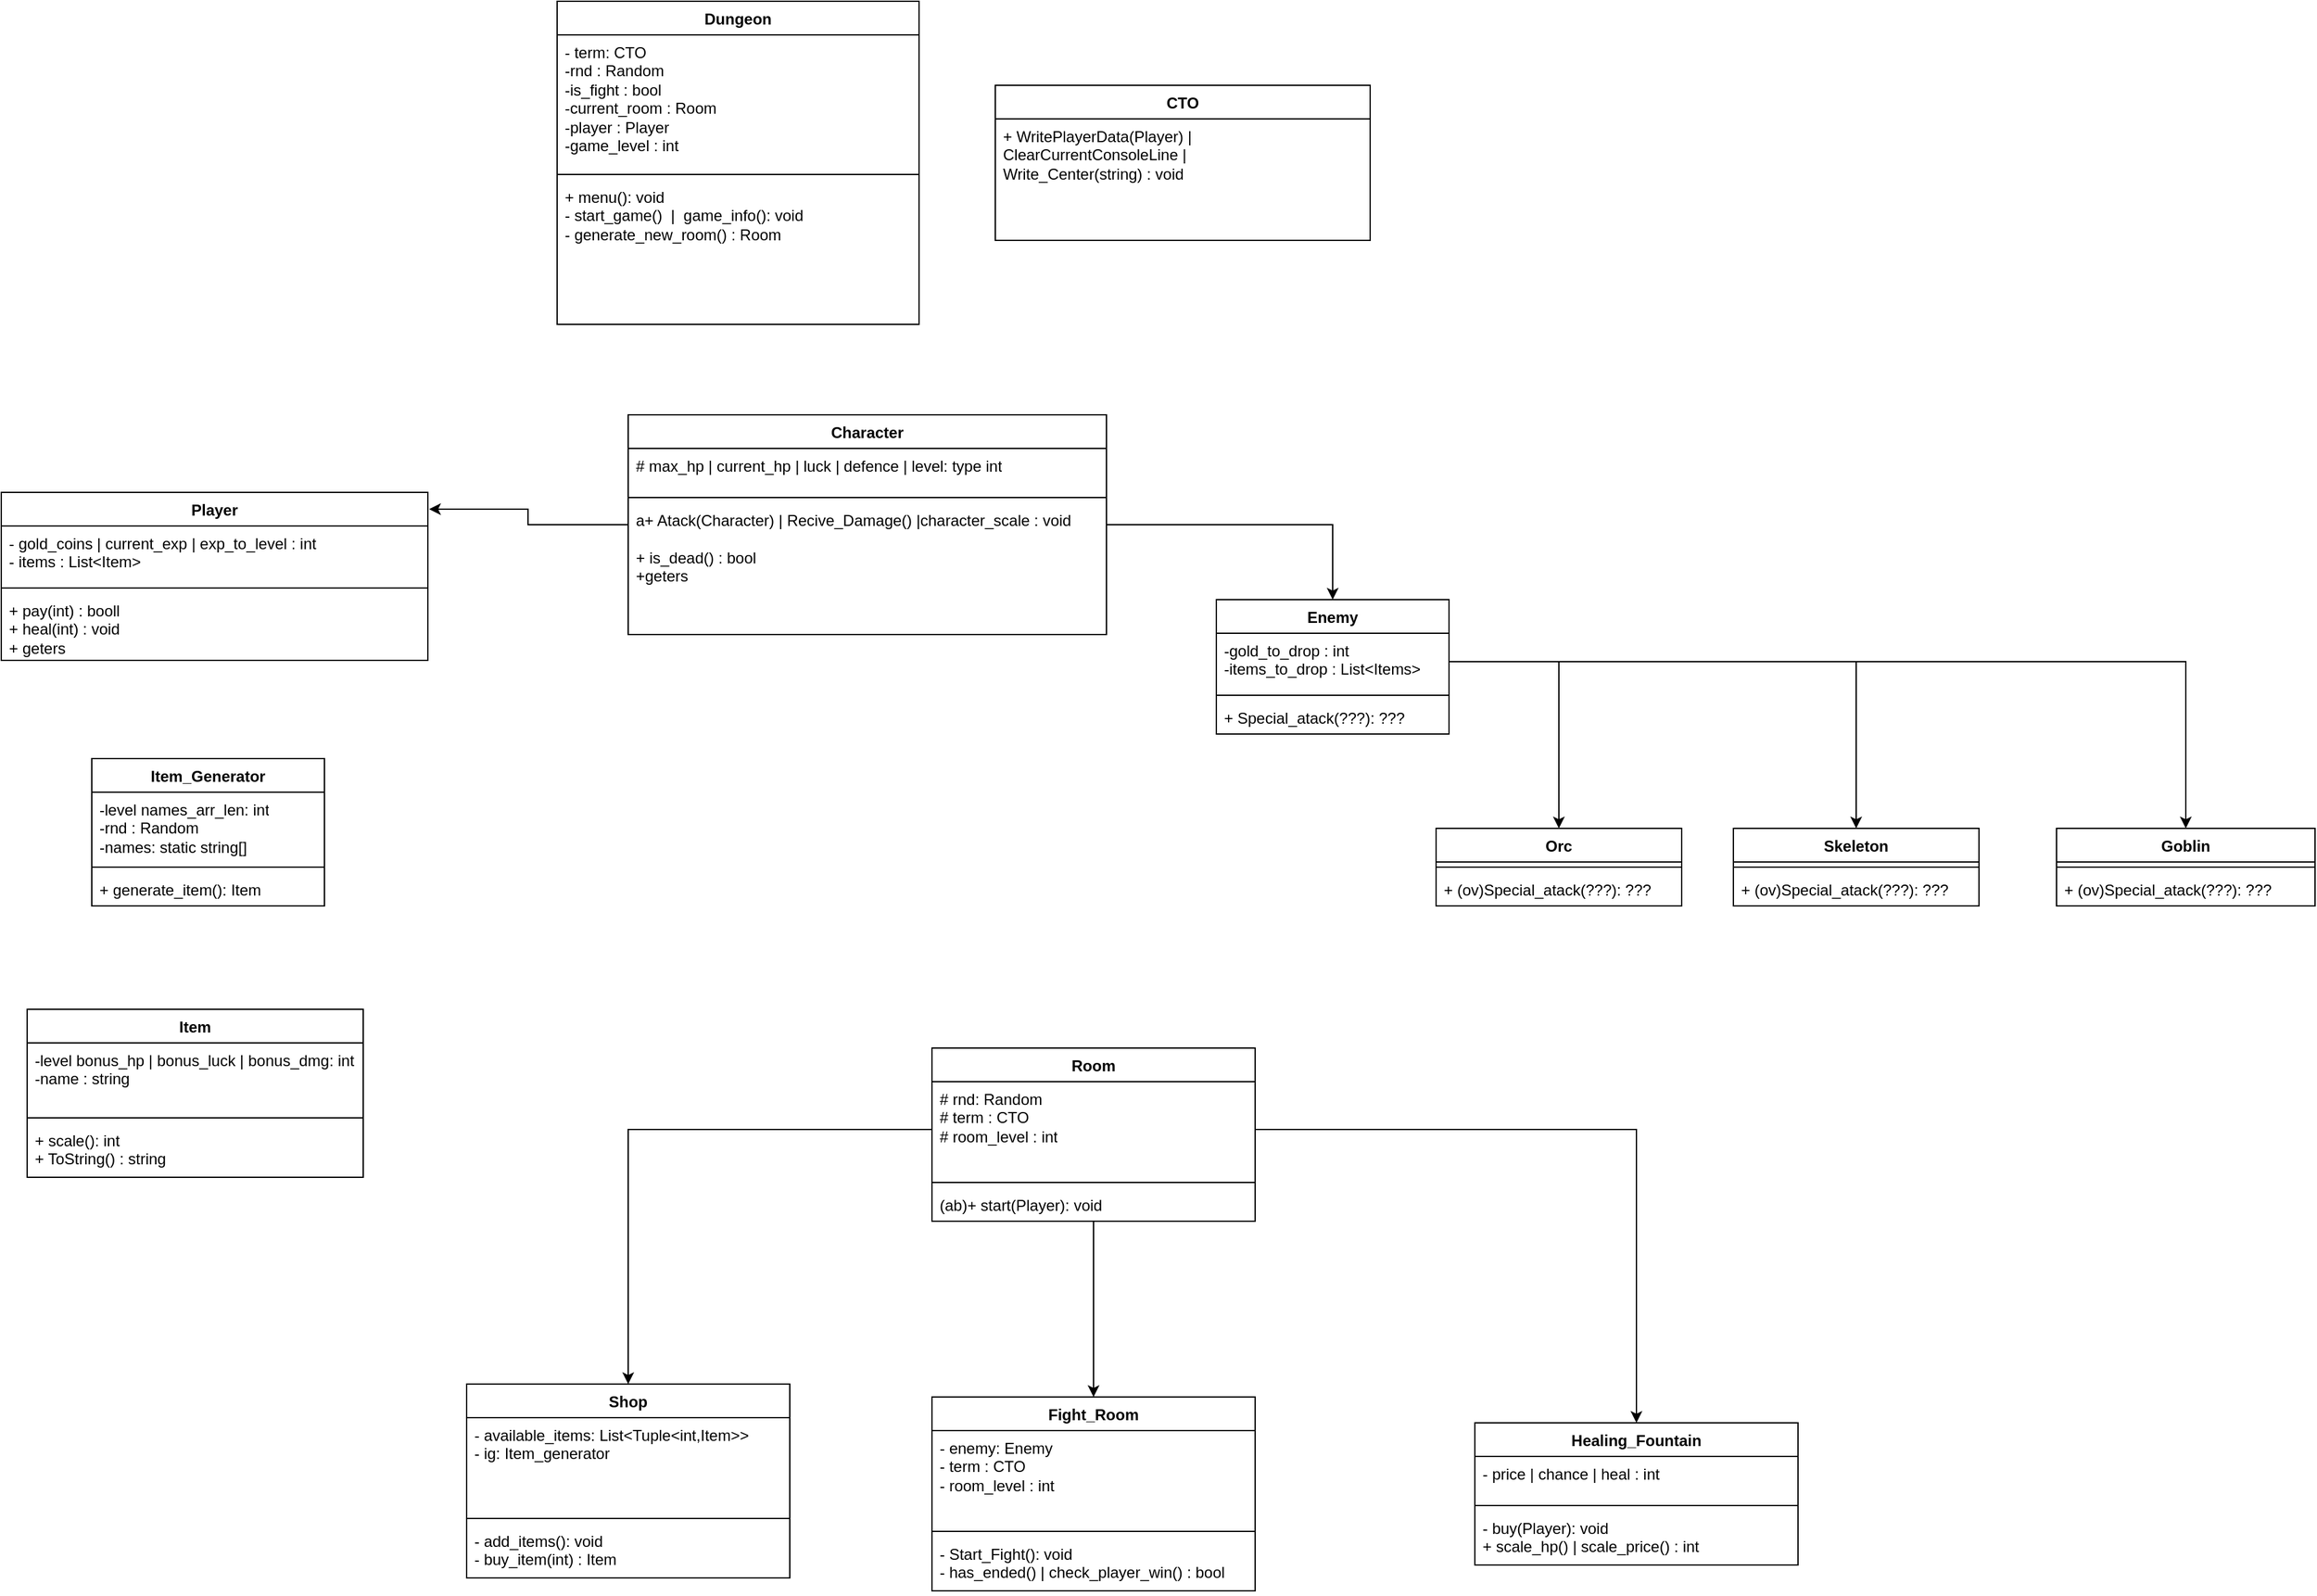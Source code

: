 <mxfile version="21.3.6" type="device">
  <diagram id="C5RBs43oDa-KdzZeNtuy" name="Page-1">
    <mxGraphModel dx="1393" dy="2420" grid="1" gridSize="10" guides="1" tooltips="1" connect="1" arrows="1" fold="1" page="1" pageScale="1" pageWidth="1169" pageHeight="1654" math="0" shadow="0">
      <root>
        <mxCell id="WIyWlLk6GJQsqaUBKTNV-0" />
        <mxCell id="WIyWlLk6GJQsqaUBKTNV-1" parent="WIyWlLk6GJQsqaUBKTNV-0" />
        <mxCell id="ENfSi-1vvhDqw6Chz5cO-7" style="edgeStyle=orthogonalEdgeStyle;rounded=0;orthogonalLoop=1;jettySize=auto;html=1;entryX=1.003;entryY=0.1;entryDx=0;entryDy=0;entryPerimeter=0;" parent="WIyWlLk6GJQsqaUBKTNV-1" source="NArhO5TgIW6fjTQLpZLB-3" target="NArhO5TgIW6fjTQLpZLB-10" edge="1">
          <mxGeometry relative="1" as="geometry" />
        </mxCell>
        <mxCell id="ENfSi-1vvhDqw6Chz5cO-8" style="edgeStyle=orthogonalEdgeStyle;rounded=0;orthogonalLoop=1;jettySize=auto;html=1;entryX=0.5;entryY=0;entryDx=0;entryDy=0;" parent="WIyWlLk6GJQsqaUBKTNV-1" source="NArhO5TgIW6fjTQLpZLB-3" target="ENfSi-1vvhDqw6Chz5cO-2" edge="1">
          <mxGeometry relative="1" as="geometry" />
        </mxCell>
        <mxCell id="NArhO5TgIW6fjTQLpZLB-3" value="Character" style="swimlane;fontStyle=1;align=center;verticalAlign=top;childLayout=stackLayout;horizontal=1;startSize=26;horizontalStack=0;resizeParent=1;resizeParentMax=0;resizeLast=0;collapsible=1;marginBottom=0;whiteSpace=wrap;html=1;" parent="WIyWlLk6GJQsqaUBKTNV-1" vertex="1">
          <mxGeometry x="885" y="-1280" width="370" height="170" as="geometry" />
        </mxCell>
        <mxCell id="NArhO5TgIW6fjTQLpZLB-4" value="# max_hp | current_hp | luck | defence | level: type int" style="text;strokeColor=none;fillColor=none;align=left;verticalAlign=top;spacingLeft=4;spacingRight=4;overflow=hidden;rotatable=0;points=[[0,0.5],[1,0.5]];portConstraint=eastwest;whiteSpace=wrap;html=1;" parent="NArhO5TgIW6fjTQLpZLB-3" vertex="1">
          <mxGeometry y="26" width="370" height="34" as="geometry" />
        </mxCell>
        <mxCell id="NArhO5TgIW6fjTQLpZLB-5" value="" style="line;strokeWidth=1;fillColor=none;align=left;verticalAlign=middle;spacingTop=-1;spacingLeft=3;spacingRight=3;rotatable=0;labelPosition=right;points=[];portConstraint=eastwest;strokeColor=inherit;" parent="NArhO5TgIW6fjTQLpZLB-3" vertex="1">
          <mxGeometry y="60" width="370" height="8" as="geometry" />
        </mxCell>
        <mxCell id="NArhO5TgIW6fjTQLpZLB-6" value="a+ Atack(Character) | Recive_Damage() |character_scale&lt;span style=&quot;background-color: initial;&quot;&gt;&amp;nbsp;&lt;/span&gt;&lt;span style=&quot;background-color: initial;&quot;&gt;: void&lt;br&gt;&lt;/span&gt;&lt;br&gt;&lt;span style=&quot;background-color: initial;&quot;&gt;+ is_dead() : bool&lt;br&gt;+geters&lt;br&gt;&lt;/span&gt;" style="text;strokeColor=none;fillColor=none;align=left;verticalAlign=top;spacingLeft=4;spacingRight=4;overflow=hidden;rotatable=0;points=[[0,0.5],[1,0.5]];portConstraint=eastwest;whiteSpace=wrap;html=1;" parent="NArhO5TgIW6fjTQLpZLB-3" vertex="1">
          <mxGeometry y="68" width="370" height="102" as="geometry" />
        </mxCell>
        <mxCell id="NArhO5TgIW6fjTQLpZLB-10" value="Player" style="swimlane;fontStyle=1;align=center;verticalAlign=top;childLayout=stackLayout;horizontal=1;startSize=26;horizontalStack=0;resizeParent=1;resizeParentMax=0;resizeLast=0;collapsible=1;marginBottom=0;whiteSpace=wrap;html=1;" parent="WIyWlLk6GJQsqaUBKTNV-1" vertex="1">
          <mxGeometry x="400" y="-1220" width="330" height="130" as="geometry" />
        </mxCell>
        <mxCell id="NArhO5TgIW6fjTQLpZLB-11" value="- gold_coins |&amp;nbsp;current_exp |&amp;nbsp;exp_to_level &lt;span style=&quot;background-color: initial;&quot;&gt;: int&lt;br&gt;- items : List&amp;lt;Item&amp;gt;&lt;br&gt;&lt;/span&gt;" style="text;strokeColor=none;fillColor=none;align=left;verticalAlign=top;spacingLeft=4;spacingRight=4;overflow=hidden;rotatable=0;points=[[0,0.5],[1,0.5]];portConstraint=eastwest;whiteSpace=wrap;html=1;" parent="NArhO5TgIW6fjTQLpZLB-10" vertex="1">
          <mxGeometry y="26" width="330" height="44" as="geometry" />
        </mxCell>
        <mxCell id="NArhO5TgIW6fjTQLpZLB-12" value="" style="line;strokeWidth=1;fillColor=none;align=left;verticalAlign=middle;spacingTop=-1;spacingLeft=3;spacingRight=3;rotatable=0;labelPosition=right;points=[];portConstraint=eastwest;strokeColor=inherit;" parent="NArhO5TgIW6fjTQLpZLB-10" vertex="1">
          <mxGeometry y="70" width="330" height="8" as="geometry" />
        </mxCell>
        <mxCell id="NArhO5TgIW6fjTQLpZLB-13" value="+ pay(int) : booll&lt;br&gt;+ heal(int) : void&lt;br&gt;+ geters" style="text;strokeColor=none;fillColor=none;align=left;verticalAlign=top;spacingLeft=4;spacingRight=4;overflow=hidden;rotatable=0;points=[[0,0.5],[1,0.5]];portConstraint=eastwest;whiteSpace=wrap;html=1;" parent="NArhO5TgIW6fjTQLpZLB-10" vertex="1">
          <mxGeometry y="78" width="330" height="52" as="geometry" />
        </mxCell>
        <mxCell id="ENfSi-1vvhDqw6Chz5cO-2" value="Enemy" style="swimlane;fontStyle=1;align=center;verticalAlign=top;childLayout=stackLayout;horizontal=1;startSize=26;horizontalStack=0;resizeParent=1;resizeParentMax=0;resizeLast=0;collapsible=1;marginBottom=0;whiteSpace=wrap;html=1;" parent="WIyWlLk6GJQsqaUBKTNV-1" vertex="1">
          <mxGeometry x="1340" y="-1137" width="180" height="104" as="geometry" />
        </mxCell>
        <mxCell id="ENfSi-1vvhDqw6Chz5cO-3" value="-gold_to_drop : int&lt;br&gt;-items_to_drop : List&amp;lt;Items&amp;gt;" style="text;strokeColor=none;fillColor=none;align=left;verticalAlign=top;spacingLeft=4;spacingRight=4;overflow=hidden;rotatable=0;points=[[0,0.5],[1,0.5]];portConstraint=eastwest;whiteSpace=wrap;html=1;" parent="ENfSi-1vvhDqw6Chz5cO-2" vertex="1">
          <mxGeometry y="26" width="180" height="44" as="geometry" />
        </mxCell>
        <mxCell id="ENfSi-1vvhDqw6Chz5cO-4" value="" style="line;strokeWidth=1;fillColor=none;align=left;verticalAlign=middle;spacingTop=-1;spacingLeft=3;spacingRight=3;rotatable=0;labelPosition=right;points=[];portConstraint=eastwest;strokeColor=inherit;" parent="ENfSi-1vvhDqw6Chz5cO-2" vertex="1">
          <mxGeometry y="70" width="180" height="8" as="geometry" />
        </mxCell>
        <mxCell id="ENfSi-1vvhDqw6Chz5cO-5" value="+ Special_atack(???): ???" style="text;strokeColor=none;fillColor=none;align=left;verticalAlign=top;spacingLeft=4;spacingRight=4;overflow=hidden;rotatable=0;points=[[0,0.5],[1,0.5]];portConstraint=eastwest;whiteSpace=wrap;html=1;" parent="ENfSi-1vvhDqw6Chz5cO-2" vertex="1">
          <mxGeometry y="78" width="180" height="26" as="geometry" />
        </mxCell>
        <mxCell id="ENfSi-1vvhDqw6Chz5cO-10" value="Orc" style="swimlane;fontStyle=1;align=center;verticalAlign=top;childLayout=stackLayout;horizontal=1;startSize=26;horizontalStack=0;resizeParent=1;resizeParentMax=0;resizeLast=0;collapsible=1;marginBottom=0;whiteSpace=wrap;html=1;" parent="WIyWlLk6GJQsqaUBKTNV-1" vertex="1">
          <mxGeometry x="1510" y="-960" width="190" height="60" as="geometry" />
        </mxCell>
        <mxCell id="ENfSi-1vvhDqw6Chz5cO-12" value="" style="line;strokeWidth=1;fillColor=none;align=left;verticalAlign=middle;spacingTop=-1;spacingLeft=3;spacingRight=3;rotatable=0;labelPosition=right;points=[];portConstraint=eastwest;strokeColor=inherit;" parent="ENfSi-1vvhDqw6Chz5cO-10" vertex="1">
          <mxGeometry y="26" width="190" height="8" as="geometry" />
        </mxCell>
        <mxCell id="ENfSi-1vvhDqw6Chz5cO-27" value="+ (ov)Special_atack(???): ???" style="text;strokeColor=none;fillColor=none;align=left;verticalAlign=top;spacingLeft=4;spacingRight=4;overflow=hidden;rotatable=0;points=[[0,0.5],[1,0.5]];portConstraint=eastwest;whiteSpace=wrap;html=1;" parent="ENfSi-1vvhDqw6Chz5cO-10" vertex="1">
          <mxGeometry y="34" width="190" height="26" as="geometry" />
        </mxCell>
        <mxCell id="ENfSi-1vvhDqw6Chz5cO-14" value="Skeleton" style="swimlane;fontStyle=1;align=center;verticalAlign=top;childLayout=stackLayout;horizontal=1;startSize=26;horizontalStack=0;resizeParent=1;resizeParentMax=0;resizeLast=0;collapsible=1;marginBottom=0;whiteSpace=wrap;html=1;" parent="WIyWlLk6GJQsqaUBKTNV-1" vertex="1">
          <mxGeometry x="1740" y="-960" width="190" height="60" as="geometry" />
        </mxCell>
        <mxCell id="ENfSi-1vvhDqw6Chz5cO-16" value="" style="line;strokeWidth=1;fillColor=none;align=left;verticalAlign=middle;spacingTop=-1;spacingLeft=3;spacingRight=3;rotatable=0;labelPosition=right;points=[];portConstraint=eastwest;strokeColor=inherit;" parent="ENfSi-1vvhDqw6Chz5cO-14" vertex="1">
          <mxGeometry y="26" width="190" height="8" as="geometry" />
        </mxCell>
        <mxCell id="ENfSi-1vvhDqw6Chz5cO-26" value="+ (ov)Special_atack(???): ???" style="text;strokeColor=none;fillColor=none;align=left;verticalAlign=top;spacingLeft=4;spacingRight=4;overflow=hidden;rotatable=0;points=[[0,0.5],[1,0.5]];portConstraint=eastwest;whiteSpace=wrap;html=1;" parent="ENfSi-1vvhDqw6Chz5cO-14" vertex="1">
          <mxGeometry y="34" width="190" height="26" as="geometry" />
        </mxCell>
        <mxCell id="ENfSi-1vvhDqw6Chz5cO-18" value="Goblin" style="swimlane;fontStyle=1;align=center;verticalAlign=top;childLayout=stackLayout;horizontal=1;startSize=26;horizontalStack=0;resizeParent=1;resizeParentMax=0;resizeLast=0;collapsible=1;marginBottom=0;whiteSpace=wrap;html=1;" parent="WIyWlLk6GJQsqaUBKTNV-1" vertex="1">
          <mxGeometry x="1990" y="-960" width="200" height="60" as="geometry" />
        </mxCell>
        <mxCell id="ENfSi-1vvhDqw6Chz5cO-20" value="" style="line;strokeWidth=1;fillColor=none;align=left;verticalAlign=middle;spacingTop=-1;spacingLeft=3;spacingRight=3;rotatable=0;labelPosition=right;points=[];portConstraint=eastwest;strokeColor=inherit;" parent="ENfSi-1vvhDqw6Chz5cO-18" vertex="1">
          <mxGeometry y="26" width="200" height="8" as="geometry" />
        </mxCell>
        <mxCell id="ENfSi-1vvhDqw6Chz5cO-28" value="+ (ov)Special_atack(???): ???" style="text;strokeColor=none;fillColor=none;align=left;verticalAlign=top;spacingLeft=4;spacingRight=4;overflow=hidden;rotatable=0;points=[[0,0.5],[1,0.5]];portConstraint=eastwest;whiteSpace=wrap;html=1;" parent="ENfSi-1vvhDqw6Chz5cO-18" vertex="1">
          <mxGeometry y="34" width="200" height="26" as="geometry" />
        </mxCell>
        <mxCell id="ENfSi-1vvhDqw6Chz5cO-22" style="edgeStyle=orthogonalEdgeStyle;rounded=0;orthogonalLoop=1;jettySize=auto;html=1;entryX=0.5;entryY=0;entryDx=0;entryDy=0;" parent="WIyWlLk6GJQsqaUBKTNV-1" source="ENfSi-1vvhDqw6Chz5cO-3" target="ENfSi-1vvhDqw6Chz5cO-14" edge="1">
          <mxGeometry relative="1" as="geometry" />
        </mxCell>
        <mxCell id="ENfSi-1vvhDqw6Chz5cO-23" style="edgeStyle=orthogonalEdgeStyle;rounded=0;orthogonalLoop=1;jettySize=auto;html=1;exitX=1;exitY=0.5;exitDx=0;exitDy=0;" parent="WIyWlLk6GJQsqaUBKTNV-1" source="ENfSi-1vvhDqw6Chz5cO-3" target="ENfSi-1vvhDqw6Chz5cO-10" edge="1">
          <mxGeometry relative="1" as="geometry" />
        </mxCell>
        <mxCell id="ENfSi-1vvhDqw6Chz5cO-24" style="edgeStyle=orthogonalEdgeStyle;rounded=0;orthogonalLoop=1;jettySize=auto;html=1;entryX=0.5;entryY=0;entryDx=0;entryDy=0;" parent="WIyWlLk6GJQsqaUBKTNV-1" source="ENfSi-1vvhDqw6Chz5cO-3" target="ENfSi-1vvhDqw6Chz5cO-18" edge="1">
          <mxGeometry relative="1" as="geometry" />
        </mxCell>
        <mxCell id="ENfSi-1vvhDqw6Chz5cO-29" value="CTO" style="swimlane;fontStyle=1;align=center;verticalAlign=top;childLayout=stackLayout;horizontal=1;startSize=26;horizontalStack=0;resizeParent=1;resizeParentMax=0;resizeLast=0;collapsible=1;marginBottom=0;whiteSpace=wrap;html=1;" parent="WIyWlLk6GJQsqaUBKTNV-1" vertex="1">
          <mxGeometry x="1169" y="-1535" width="290" height="120" as="geometry" />
        </mxCell>
        <mxCell id="ENfSi-1vvhDqw6Chz5cO-32" value="+&amp;nbsp;WritePlayerData(Player) |&amp;nbsp; ClearCurrentConsoleLine |&amp;nbsp;&lt;br&gt;Write_Center(string) : void&lt;span style=&quot;background-color: initial;&quot;&gt;&lt;br&gt;&lt;/span&gt;" style="text;strokeColor=none;fillColor=none;align=left;verticalAlign=top;spacingLeft=4;spacingRight=4;overflow=hidden;rotatable=0;points=[[0,0.5],[1,0.5]];portConstraint=eastwest;whiteSpace=wrap;html=1;" parent="ENfSi-1vvhDqw6Chz5cO-29" vertex="1">
          <mxGeometry y="26" width="290" height="94" as="geometry" />
        </mxCell>
        <mxCell id="ENfSi-1vvhDqw6Chz5cO-33" value="Dungeon" style="swimlane;fontStyle=1;align=center;verticalAlign=top;childLayout=stackLayout;horizontal=1;startSize=26;horizontalStack=0;resizeParent=1;resizeParentMax=0;resizeLast=0;collapsible=1;marginBottom=0;whiteSpace=wrap;html=1;" parent="WIyWlLk6GJQsqaUBKTNV-1" vertex="1">
          <mxGeometry x="830" y="-1600" width="280" height="250" as="geometry" />
        </mxCell>
        <mxCell id="ENfSi-1vvhDqw6Chz5cO-34" value="- term: CTO&lt;br&gt;-rnd : Random&lt;br&gt;-is_fight : bool&lt;br&gt;-current_room : Room&lt;br&gt;-player : Player&lt;br&gt;-game_level : int" style="text;strokeColor=none;fillColor=none;align=left;verticalAlign=top;spacingLeft=4;spacingRight=4;overflow=hidden;rotatable=0;points=[[0,0.5],[1,0.5]];portConstraint=eastwest;whiteSpace=wrap;html=1;" parent="ENfSi-1vvhDqw6Chz5cO-33" vertex="1">
          <mxGeometry y="26" width="280" height="104" as="geometry" />
        </mxCell>
        <mxCell id="ENfSi-1vvhDqw6Chz5cO-35" value="" style="line;strokeWidth=1;fillColor=none;align=left;verticalAlign=middle;spacingTop=-1;spacingLeft=3;spacingRight=3;rotatable=0;labelPosition=right;points=[];portConstraint=eastwest;strokeColor=inherit;" parent="ENfSi-1vvhDqw6Chz5cO-33" vertex="1">
          <mxGeometry y="130" width="280" height="8" as="geometry" />
        </mxCell>
        <mxCell id="ENfSi-1vvhDqw6Chz5cO-36" value="+ menu(): void&lt;br&gt;- start_game()&amp;nbsp; |&amp;nbsp; game_info(): void&lt;br&gt;- generate_new_room() : Room" style="text;strokeColor=none;fillColor=none;align=left;verticalAlign=top;spacingLeft=4;spacingRight=4;overflow=hidden;rotatable=0;points=[[0,0.5],[1,0.5]];portConstraint=eastwest;whiteSpace=wrap;html=1;" parent="ENfSi-1vvhDqw6Chz5cO-33" vertex="1">
          <mxGeometry y="138" width="280" height="112" as="geometry" />
        </mxCell>
        <mxCell id="ENfSi-1vvhDqw6Chz5cO-37" value="Item_Generator" style="swimlane;fontStyle=1;align=center;verticalAlign=top;childLayout=stackLayout;horizontal=1;startSize=26;horizontalStack=0;resizeParent=1;resizeParentMax=0;resizeLast=0;collapsible=1;marginBottom=0;whiteSpace=wrap;html=1;" parent="WIyWlLk6GJQsqaUBKTNV-1" vertex="1">
          <mxGeometry x="470" y="-1014" width="180" height="114" as="geometry" />
        </mxCell>
        <mxCell id="ENfSi-1vvhDqw6Chz5cO-38" value="-level names_arr_len: int&lt;br&gt;-rnd : Random&lt;br&gt;-names: static string[]" style="text;strokeColor=none;fillColor=none;align=left;verticalAlign=top;spacingLeft=4;spacingRight=4;overflow=hidden;rotatable=0;points=[[0,0.5],[1,0.5]];portConstraint=eastwest;whiteSpace=wrap;html=1;" parent="ENfSi-1vvhDqw6Chz5cO-37" vertex="1">
          <mxGeometry y="26" width="180" height="54" as="geometry" />
        </mxCell>
        <mxCell id="ENfSi-1vvhDqw6Chz5cO-39" value="" style="line;strokeWidth=1;fillColor=none;align=left;verticalAlign=middle;spacingTop=-1;spacingLeft=3;spacingRight=3;rotatable=0;labelPosition=right;points=[];portConstraint=eastwest;strokeColor=inherit;" parent="ENfSi-1vvhDqw6Chz5cO-37" vertex="1">
          <mxGeometry y="80" width="180" height="8" as="geometry" />
        </mxCell>
        <mxCell id="ENfSi-1vvhDqw6Chz5cO-40" value="+ generate_item(): Item" style="text;strokeColor=none;fillColor=none;align=left;verticalAlign=top;spacingLeft=4;spacingRight=4;overflow=hidden;rotatable=0;points=[[0,0.5],[1,0.5]];portConstraint=eastwest;whiteSpace=wrap;html=1;" parent="ENfSi-1vvhDqw6Chz5cO-37" vertex="1">
          <mxGeometry y="88" width="180" height="26" as="geometry" />
        </mxCell>
        <mxCell id="xG75eySINzPXwRFMyota-0" value="Item" style="swimlane;fontStyle=1;align=center;verticalAlign=top;childLayout=stackLayout;horizontal=1;startSize=26;horizontalStack=0;resizeParent=1;resizeParentMax=0;resizeLast=0;collapsible=1;marginBottom=0;whiteSpace=wrap;html=1;" parent="WIyWlLk6GJQsqaUBKTNV-1" vertex="1">
          <mxGeometry x="420" y="-820" width="260" height="130" as="geometry" />
        </mxCell>
        <mxCell id="xG75eySINzPXwRFMyota-1" value="-level bonus_hp | bonus_luck | bonus_dmg: int&lt;br&gt;-name : string&lt;br&gt;" style="text;strokeColor=none;fillColor=none;align=left;verticalAlign=top;spacingLeft=4;spacingRight=4;overflow=hidden;rotatable=0;points=[[0,0.5],[1,0.5]];portConstraint=eastwest;whiteSpace=wrap;html=1;" parent="xG75eySINzPXwRFMyota-0" vertex="1">
          <mxGeometry y="26" width="260" height="54" as="geometry" />
        </mxCell>
        <mxCell id="xG75eySINzPXwRFMyota-2" value="" style="line;strokeWidth=1;fillColor=none;align=left;verticalAlign=middle;spacingTop=-1;spacingLeft=3;spacingRight=3;rotatable=0;labelPosition=right;points=[];portConstraint=eastwest;strokeColor=inherit;" parent="xG75eySINzPXwRFMyota-0" vertex="1">
          <mxGeometry y="80" width="260" height="8" as="geometry" />
        </mxCell>
        <mxCell id="xG75eySINzPXwRFMyota-3" value="+ scale(): int&lt;br&gt;+ ToString() : string" style="text;strokeColor=none;fillColor=none;align=left;verticalAlign=top;spacingLeft=4;spacingRight=4;overflow=hidden;rotatable=0;points=[[0,0.5],[1,0.5]];portConstraint=eastwest;whiteSpace=wrap;html=1;" parent="xG75eySINzPXwRFMyota-0" vertex="1">
          <mxGeometry y="88" width="260" height="42" as="geometry" />
        </mxCell>
        <mxCell id="xG75eySINzPXwRFMyota-12" style="edgeStyle=orthogonalEdgeStyle;rounded=0;orthogonalLoop=1;jettySize=auto;html=1;entryX=0.5;entryY=0;entryDx=0;entryDy=0;" parent="WIyWlLk6GJQsqaUBKTNV-1" source="xG75eySINzPXwRFMyota-4" target="xG75eySINzPXwRFMyota-8" edge="1">
          <mxGeometry relative="1" as="geometry" />
        </mxCell>
        <mxCell id="xG75eySINzPXwRFMyota-4" value="Room" style="swimlane;fontStyle=1;align=center;verticalAlign=top;childLayout=stackLayout;horizontal=1;startSize=26;horizontalStack=0;resizeParent=1;resizeParentMax=0;resizeLast=0;collapsible=1;marginBottom=0;whiteSpace=wrap;html=1;" parent="WIyWlLk6GJQsqaUBKTNV-1" vertex="1">
          <mxGeometry x="1120" y="-790" width="250" height="134" as="geometry" />
        </mxCell>
        <mxCell id="xG75eySINzPXwRFMyota-5" value="# rnd: Random&lt;br&gt;# term : CTO&lt;br&gt;# room_level : int" style="text;strokeColor=none;fillColor=none;align=left;verticalAlign=top;spacingLeft=4;spacingRight=4;overflow=hidden;rotatable=0;points=[[0,0.5],[1,0.5]];portConstraint=eastwest;whiteSpace=wrap;html=1;" parent="xG75eySINzPXwRFMyota-4" vertex="1">
          <mxGeometry y="26" width="250" height="74" as="geometry" />
        </mxCell>
        <mxCell id="xG75eySINzPXwRFMyota-6" value="" style="line;strokeWidth=1;fillColor=none;align=left;verticalAlign=middle;spacingTop=-1;spacingLeft=3;spacingRight=3;rotatable=0;labelPosition=right;points=[];portConstraint=eastwest;strokeColor=inherit;" parent="xG75eySINzPXwRFMyota-4" vertex="1">
          <mxGeometry y="100" width="250" height="8" as="geometry" />
        </mxCell>
        <mxCell id="xG75eySINzPXwRFMyota-7" value="(ab)+ start(Player): void" style="text;strokeColor=none;fillColor=none;align=left;verticalAlign=top;spacingLeft=4;spacingRight=4;overflow=hidden;rotatable=0;points=[[0,0.5],[1,0.5]];portConstraint=eastwest;whiteSpace=wrap;html=1;" parent="xG75eySINzPXwRFMyota-4" vertex="1">
          <mxGeometry y="108" width="250" height="26" as="geometry" />
        </mxCell>
        <mxCell id="xG75eySINzPXwRFMyota-8" value="Fight_Room" style="swimlane;fontStyle=1;align=center;verticalAlign=top;childLayout=stackLayout;horizontal=1;startSize=26;horizontalStack=0;resizeParent=1;resizeParentMax=0;resizeLast=0;collapsible=1;marginBottom=0;whiteSpace=wrap;html=1;" parent="WIyWlLk6GJQsqaUBKTNV-1" vertex="1">
          <mxGeometry x="1120" y="-520" width="250" height="150" as="geometry" />
        </mxCell>
        <mxCell id="xG75eySINzPXwRFMyota-9" value="- enemy: Enemy&lt;br&gt;- term : CTO&lt;br&gt;- room_level : int" style="text;strokeColor=none;fillColor=none;align=left;verticalAlign=top;spacingLeft=4;spacingRight=4;overflow=hidden;rotatable=0;points=[[0,0.5],[1,0.5]];portConstraint=eastwest;whiteSpace=wrap;html=1;" parent="xG75eySINzPXwRFMyota-8" vertex="1">
          <mxGeometry y="26" width="250" height="74" as="geometry" />
        </mxCell>
        <mxCell id="xG75eySINzPXwRFMyota-10" value="" style="line;strokeWidth=1;fillColor=none;align=left;verticalAlign=middle;spacingTop=-1;spacingLeft=3;spacingRight=3;rotatable=0;labelPosition=right;points=[];portConstraint=eastwest;strokeColor=inherit;" parent="xG75eySINzPXwRFMyota-8" vertex="1">
          <mxGeometry y="100" width="250" height="8" as="geometry" />
        </mxCell>
        <mxCell id="xG75eySINzPXwRFMyota-11" value="- Start_Fight(): void&lt;br&gt;- has_ended() | check_player_win() : bool&amp;nbsp;" style="text;strokeColor=none;fillColor=none;align=left;verticalAlign=top;spacingLeft=4;spacingRight=4;overflow=hidden;rotatable=0;points=[[0,0.5],[1,0.5]];portConstraint=eastwest;whiteSpace=wrap;html=1;" parent="xG75eySINzPXwRFMyota-8" vertex="1">
          <mxGeometry y="108" width="250" height="42" as="geometry" />
        </mxCell>
        <mxCell id="xG75eySINzPXwRFMyota-13" value="Shop" style="swimlane;fontStyle=1;align=center;verticalAlign=top;childLayout=stackLayout;horizontal=1;startSize=26;horizontalStack=0;resizeParent=1;resizeParentMax=0;resizeLast=0;collapsible=1;marginBottom=0;whiteSpace=wrap;html=1;" parent="WIyWlLk6GJQsqaUBKTNV-1" vertex="1">
          <mxGeometry x="760" y="-530" width="250" height="150" as="geometry" />
        </mxCell>
        <mxCell id="xG75eySINzPXwRFMyota-14" value="- available_items: List&amp;lt;Tuple&amp;lt;int,Item&amp;gt;&amp;gt;&lt;br&gt;- ig: Item_generator" style="text;strokeColor=none;fillColor=none;align=left;verticalAlign=top;spacingLeft=4;spacingRight=4;overflow=hidden;rotatable=0;points=[[0,0.5],[1,0.5]];portConstraint=eastwest;whiteSpace=wrap;html=1;" parent="xG75eySINzPXwRFMyota-13" vertex="1">
          <mxGeometry y="26" width="250" height="74" as="geometry" />
        </mxCell>
        <mxCell id="xG75eySINzPXwRFMyota-15" value="" style="line;strokeWidth=1;fillColor=none;align=left;verticalAlign=middle;spacingTop=-1;spacingLeft=3;spacingRight=3;rotatable=0;labelPosition=right;points=[];portConstraint=eastwest;strokeColor=inherit;" parent="xG75eySINzPXwRFMyota-13" vertex="1">
          <mxGeometry y="100" width="250" height="8" as="geometry" />
        </mxCell>
        <mxCell id="xG75eySINzPXwRFMyota-16" value="- add_items(): void&lt;br&gt;- buy_item(int) : Item&amp;nbsp;" style="text;strokeColor=none;fillColor=none;align=left;verticalAlign=top;spacingLeft=4;spacingRight=4;overflow=hidden;rotatable=0;points=[[0,0.5],[1,0.5]];portConstraint=eastwest;whiteSpace=wrap;html=1;" parent="xG75eySINzPXwRFMyota-13" vertex="1">
          <mxGeometry y="108" width="250" height="42" as="geometry" />
        </mxCell>
        <mxCell id="xG75eySINzPXwRFMyota-17" style="edgeStyle=orthogonalEdgeStyle;rounded=0;orthogonalLoop=1;jettySize=auto;html=1;entryX=0.5;entryY=0;entryDx=0;entryDy=0;" parent="WIyWlLk6GJQsqaUBKTNV-1" source="xG75eySINzPXwRFMyota-5" target="xG75eySINzPXwRFMyota-13" edge="1">
          <mxGeometry relative="1" as="geometry" />
        </mxCell>
        <mxCell id="xG75eySINzPXwRFMyota-18" value="Healing_Fountain" style="swimlane;fontStyle=1;align=center;verticalAlign=top;childLayout=stackLayout;horizontal=1;startSize=26;horizontalStack=0;resizeParent=1;resizeParentMax=0;resizeLast=0;collapsible=1;marginBottom=0;whiteSpace=wrap;html=1;" parent="WIyWlLk6GJQsqaUBKTNV-1" vertex="1">
          <mxGeometry x="1540" y="-500" width="250" height="110" as="geometry" />
        </mxCell>
        <mxCell id="xG75eySINzPXwRFMyota-19" value="- price | chance | heal : int" style="text;strokeColor=none;fillColor=none;align=left;verticalAlign=top;spacingLeft=4;spacingRight=4;overflow=hidden;rotatable=0;points=[[0,0.5],[1,0.5]];portConstraint=eastwest;whiteSpace=wrap;html=1;" parent="xG75eySINzPXwRFMyota-18" vertex="1">
          <mxGeometry y="26" width="250" height="34" as="geometry" />
        </mxCell>
        <mxCell id="xG75eySINzPXwRFMyota-20" value="" style="line;strokeWidth=1;fillColor=none;align=left;verticalAlign=middle;spacingTop=-1;spacingLeft=3;spacingRight=3;rotatable=0;labelPosition=right;points=[];portConstraint=eastwest;strokeColor=inherit;" parent="xG75eySINzPXwRFMyota-18" vertex="1">
          <mxGeometry y="60" width="250" height="8" as="geometry" />
        </mxCell>
        <mxCell id="xG75eySINzPXwRFMyota-21" value="- buy(Player): void&lt;br&gt;+ scale_hp() | scale_price() : int" style="text;strokeColor=none;fillColor=none;align=left;verticalAlign=top;spacingLeft=4;spacingRight=4;overflow=hidden;rotatable=0;points=[[0,0.5],[1,0.5]];portConstraint=eastwest;whiteSpace=wrap;html=1;" parent="xG75eySINzPXwRFMyota-18" vertex="1">
          <mxGeometry y="68" width="250" height="42" as="geometry" />
        </mxCell>
        <mxCell id="xG75eySINzPXwRFMyota-22" style="edgeStyle=orthogonalEdgeStyle;rounded=0;orthogonalLoop=1;jettySize=auto;html=1;exitX=1;exitY=0.5;exitDx=0;exitDy=0;entryX=0.5;entryY=0;entryDx=0;entryDy=0;" parent="WIyWlLk6GJQsqaUBKTNV-1" source="xG75eySINzPXwRFMyota-5" target="xG75eySINzPXwRFMyota-18" edge="1">
          <mxGeometry relative="1" as="geometry" />
        </mxCell>
      </root>
    </mxGraphModel>
  </diagram>
</mxfile>
